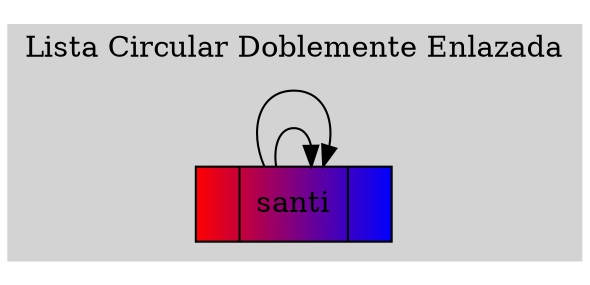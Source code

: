 digraph{
rankdir=LR;
labelloc="t";
subgraph cluster_0{
style=filled;
color = lightgrey;
node[shape=record];
Nodosanti[label="{ |santi| }"style = filled, fillcolor = "red:blue"];
Nodosanti->Nodosanti;
Nodosanti->Nodosanti;
label = "Lista Circular Doblemente Enlazada";
}
}
